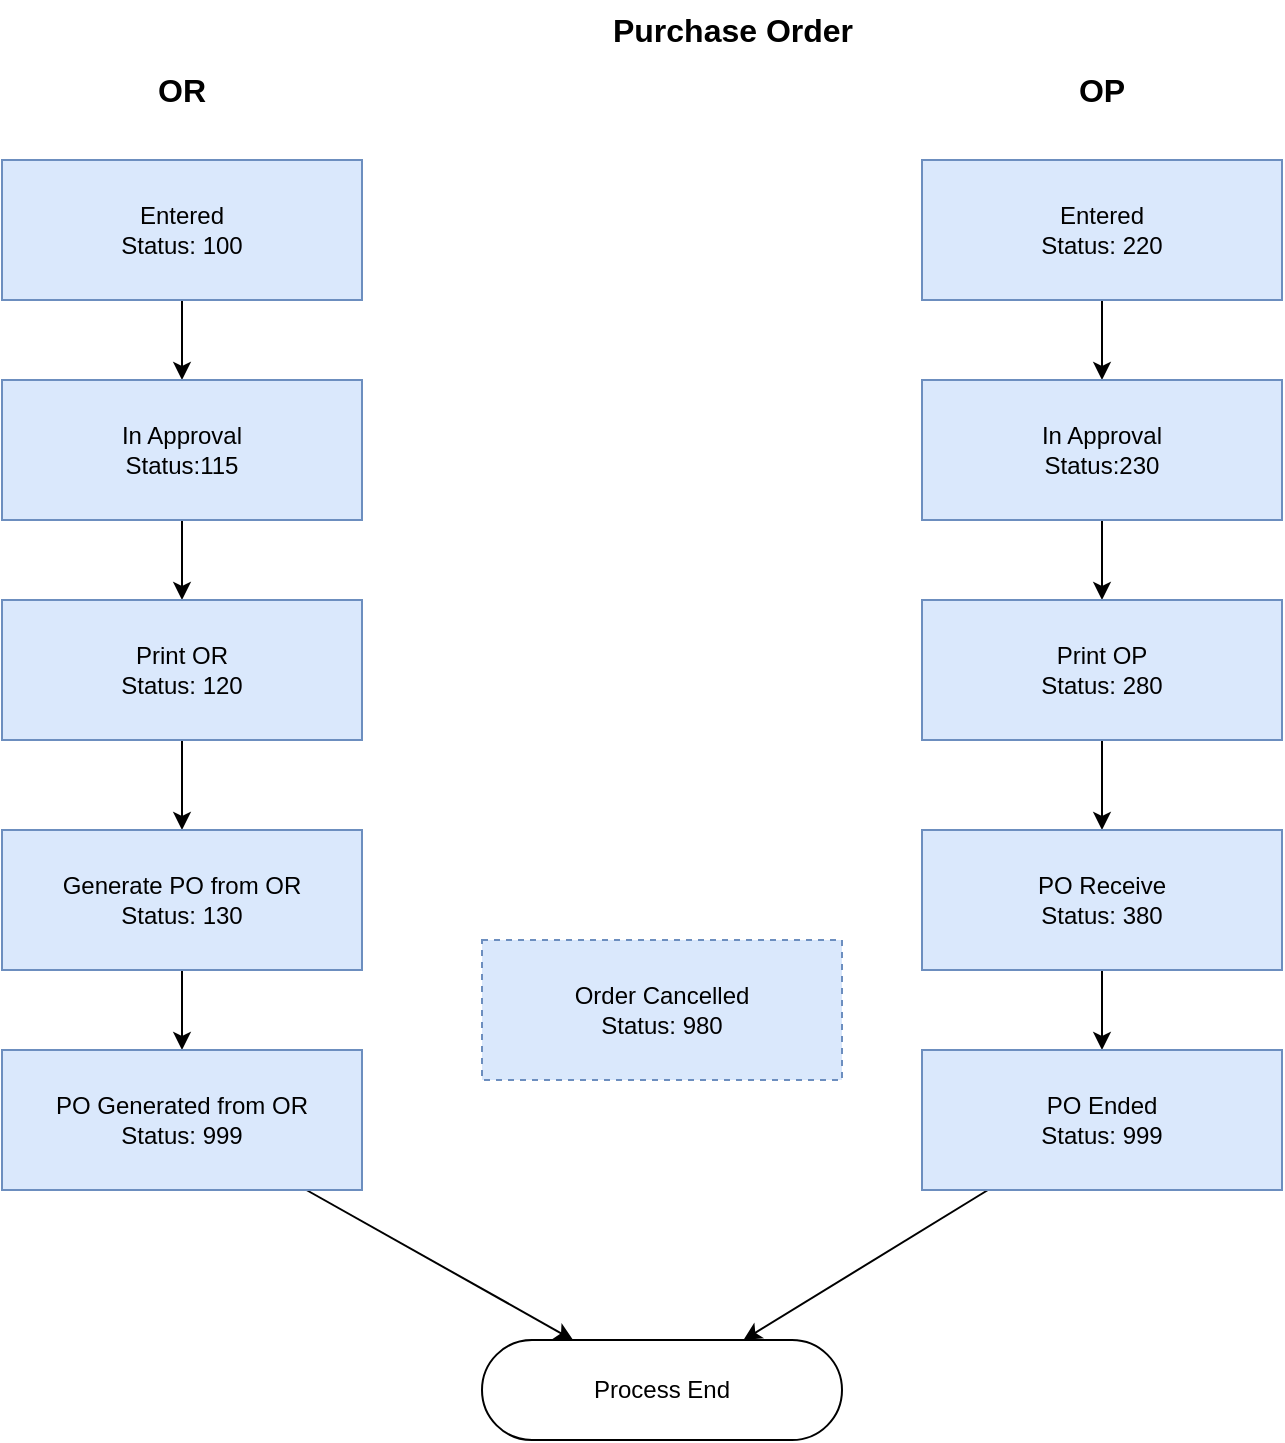 <mxfile>
    <diagram id="NIP8vCB4eId5Prm6ArUl" name="Page-1">
        <mxGraphModel dx="1095" dy="790" grid="1" gridSize="10" guides="1" tooltips="1" connect="1" arrows="1" fold="1" page="1" pageScale="1" pageWidth="827" pageHeight="1169" math="0" shadow="0">
            <root>
                <mxCell id="0"/>
                <mxCell id="1" parent="0"/>
                <mxCell id="59" value="" style="edgeStyle=none;html=1;" parent="1" source="2" target="58" edge="1">
                    <mxGeometry relative="1" as="geometry"/>
                </mxCell>
                <mxCell id="2" value="Entered&lt;br&gt;Status: 100" style="rounded=0;whiteSpace=wrap;html=1;fillColor=#dae8fc;strokeColor=#6c8ebf;" parent="1" vertex="1">
                    <mxGeometry x="60" y="90" width="180" height="70" as="geometry"/>
                </mxCell>
                <mxCell id="42" value="Process End" style="rounded=1;whiteSpace=wrap;html=1;arcSize=50;" parent="1" vertex="1">
                    <mxGeometry x="300" y="680" width="180" height="50" as="geometry"/>
                </mxCell>
                <mxCell id="44" value="&lt;font style=&quot;font-size: 16px&quot;&gt;&lt;b&gt;OR&lt;/b&gt;&lt;/font&gt;" style="text;html=1;strokeColor=none;fillColor=none;align=center;verticalAlign=middle;whiteSpace=wrap;rounded=0;fontFamily=Helvetica;fontSize=12;fontColor=default;" parent="1" vertex="1">
                    <mxGeometry x="90" y="40" width="120" height="30" as="geometry"/>
                </mxCell>
                <mxCell id="55" value="&lt;font style=&quot;font-size: 16px&quot;&gt;&lt;b&gt;Purchase Order&lt;br&gt;&lt;/b&gt;&lt;/font&gt;" style="text;html=1;strokeColor=none;fillColor=none;align=center;verticalAlign=middle;whiteSpace=wrap;rounded=0;fontFamily=Helvetica;fontSize=12;fontColor=default;" parent="1" vertex="1">
                    <mxGeometry x="191" y="10" width="469" height="30" as="geometry"/>
                </mxCell>
                <mxCell id="61" value="" style="edgeStyle=none;html=1;" parent="1" source="58" target="60" edge="1">
                    <mxGeometry relative="1" as="geometry"/>
                </mxCell>
                <mxCell id="58" value="In Approval&lt;br&gt;Status:115" style="rounded=0;whiteSpace=wrap;html=1;fillColor=#dae8fc;strokeColor=#6c8ebf;" parent="1" vertex="1">
                    <mxGeometry x="60" y="200" width="180" height="70" as="geometry"/>
                </mxCell>
                <mxCell id="114" value="" style="edgeStyle=none;html=1;" parent="1" source="60" target="113" edge="1">
                    <mxGeometry relative="1" as="geometry"/>
                </mxCell>
                <mxCell id="60" value="Print OR&lt;br&gt;Status: 120" style="rounded=0;whiteSpace=wrap;html=1;fillColor=#dae8fc;strokeColor=#6c8ebf;" parent="1" vertex="1">
                    <mxGeometry x="60" y="310" width="180" height="70" as="geometry"/>
                </mxCell>
                <mxCell id="116" value="" style="edgeStyle=none;html=1;" parent="1" source="113" target="115" edge="1">
                    <mxGeometry relative="1" as="geometry"/>
                </mxCell>
                <mxCell id="113" value="Generate PO from OR&lt;br&gt;Status: 130" style="rounded=0;whiteSpace=wrap;html=1;fillColor=#dae8fc;strokeColor=#6c8ebf;" parent="1" vertex="1">
                    <mxGeometry x="60" y="425" width="180" height="70" as="geometry"/>
                </mxCell>
                <mxCell id="129" style="edgeStyle=none;html=1;" edge="1" parent="1" source="115" target="42">
                    <mxGeometry relative="1" as="geometry"/>
                </mxCell>
                <mxCell id="115" value="PO Generated from OR&lt;br&gt;Status: 999" style="rounded=0;whiteSpace=wrap;html=1;fillColor=#dae8fc;strokeColor=#6c8ebf;" parent="1" vertex="1">
                    <mxGeometry x="60" y="535" width="180" height="70" as="geometry"/>
                </mxCell>
                <mxCell id="118" value="&lt;font style=&quot;font-size: 16px&quot;&gt;&lt;b&gt;OP&lt;br&gt;&lt;/b&gt;&lt;/font&gt;" style="text;html=1;strokeColor=none;fillColor=none;align=center;verticalAlign=middle;whiteSpace=wrap;rounded=0;fontFamily=Helvetica;fontSize=12;fontColor=default;" parent="1" vertex="1">
                    <mxGeometry x="550" y="40" width="120" height="30" as="geometry"/>
                </mxCell>
                <mxCell id="119" value="" style="edgeStyle=none;html=1;" parent="1" source="120" target="122" edge="1">
                    <mxGeometry relative="1" as="geometry"/>
                </mxCell>
                <mxCell id="120" value="Entered&lt;br&gt;Status: 220" style="rounded=0;whiteSpace=wrap;html=1;fillColor=#dae8fc;strokeColor=#6c8ebf;" parent="1" vertex="1">
                    <mxGeometry x="520" y="90" width="180" height="70" as="geometry"/>
                </mxCell>
                <mxCell id="121" value="" style="edgeStyle=none;html=1;" parent="1" source="122" target="124" edge="1">
                    <mxGeometry relative="1" as="geometry"/>
                </mxCell>
                <mxCell id="122" value="In Approval&lt;br&gt;Status:230" style="rounded=0;whiteSpace=wrap;html=1;fillColor=#dae8fc;strokeColor=#6c8ebf;" parent="1" vertex="1">
                    <mxGeometry x="520" y="200" width="180" height="70" as="geometry"/>
                </mxCell>
                <mxCell id="123" value="" style="edgeStyle=none;html=1;" parent="1" source="124" target="126" edge="1">
                    <mxGeometry relative="1" as="geometry"/>
                </mxCell>
                <mxCell id="124" value="Print OP&lt;br&gt;Status: 280" style="rounded=0;whiteSpace=wrap;html=1;fillColor=#dae8fc;strokeColor=#6c8ebf;" parent="1" vertex="1">
                    <mxGeometry x="520" y="310" width="180" height="70" as="geometry"/>
                </mxCell>
                <mxCell id="125" value="" style="edgeStyle=none;html=1;" parent="1" source="126" target="127" edge="1">
                    <mxGeometry relative="1" as="geometry"/>
                </mxCell>
                <mxCell id="126" value="PO Receive&lt;br&gt;Status: 380" style="rounded=0;whiteSpace=wrap;html=1;fillColor=#dae8fc;strokeColor=#6c8ebf;" parent="1" vertex="1">
                    <mxGeometry x="520" y="425" width="180" height="70" as="geometry"/>
                </mxCell>
                <mxCell id="130" style="edgeStyle=none;html=1;" edge="1" parent="1" source="127" target="42">
                    <mxGeometry relative="1" as="geometry"/>
                </mxCell>
                <mxCell id="127" value="PO Ended&lt;br&gt;Status: 999" style="rounded=0;whiteSpace=wrap;html=1;fillColor=#dae8fc;strokeColor=#6c8ebf;" parent="1" vertex="1">
                    <mxGeometry x="520" y="535" width="180" height="70" as="geometry"/>
                </mxCell>
                <mxCell id="128" value="Order Cancelled&lt;br&gt;Status: 980" style="rounded=0;whiteSpace=wrap;html=1;fillColor=#dae8fc;strokeColor=#6c8ebf;dashed=1;" parent="1" vertex="1">
                    <mxGeometry x="300" y="480" width="180" height="70" as="geometry"/>
                </mxCell>
            </root>
        </mxGraphModel>
    </diagram>
</mxfile>